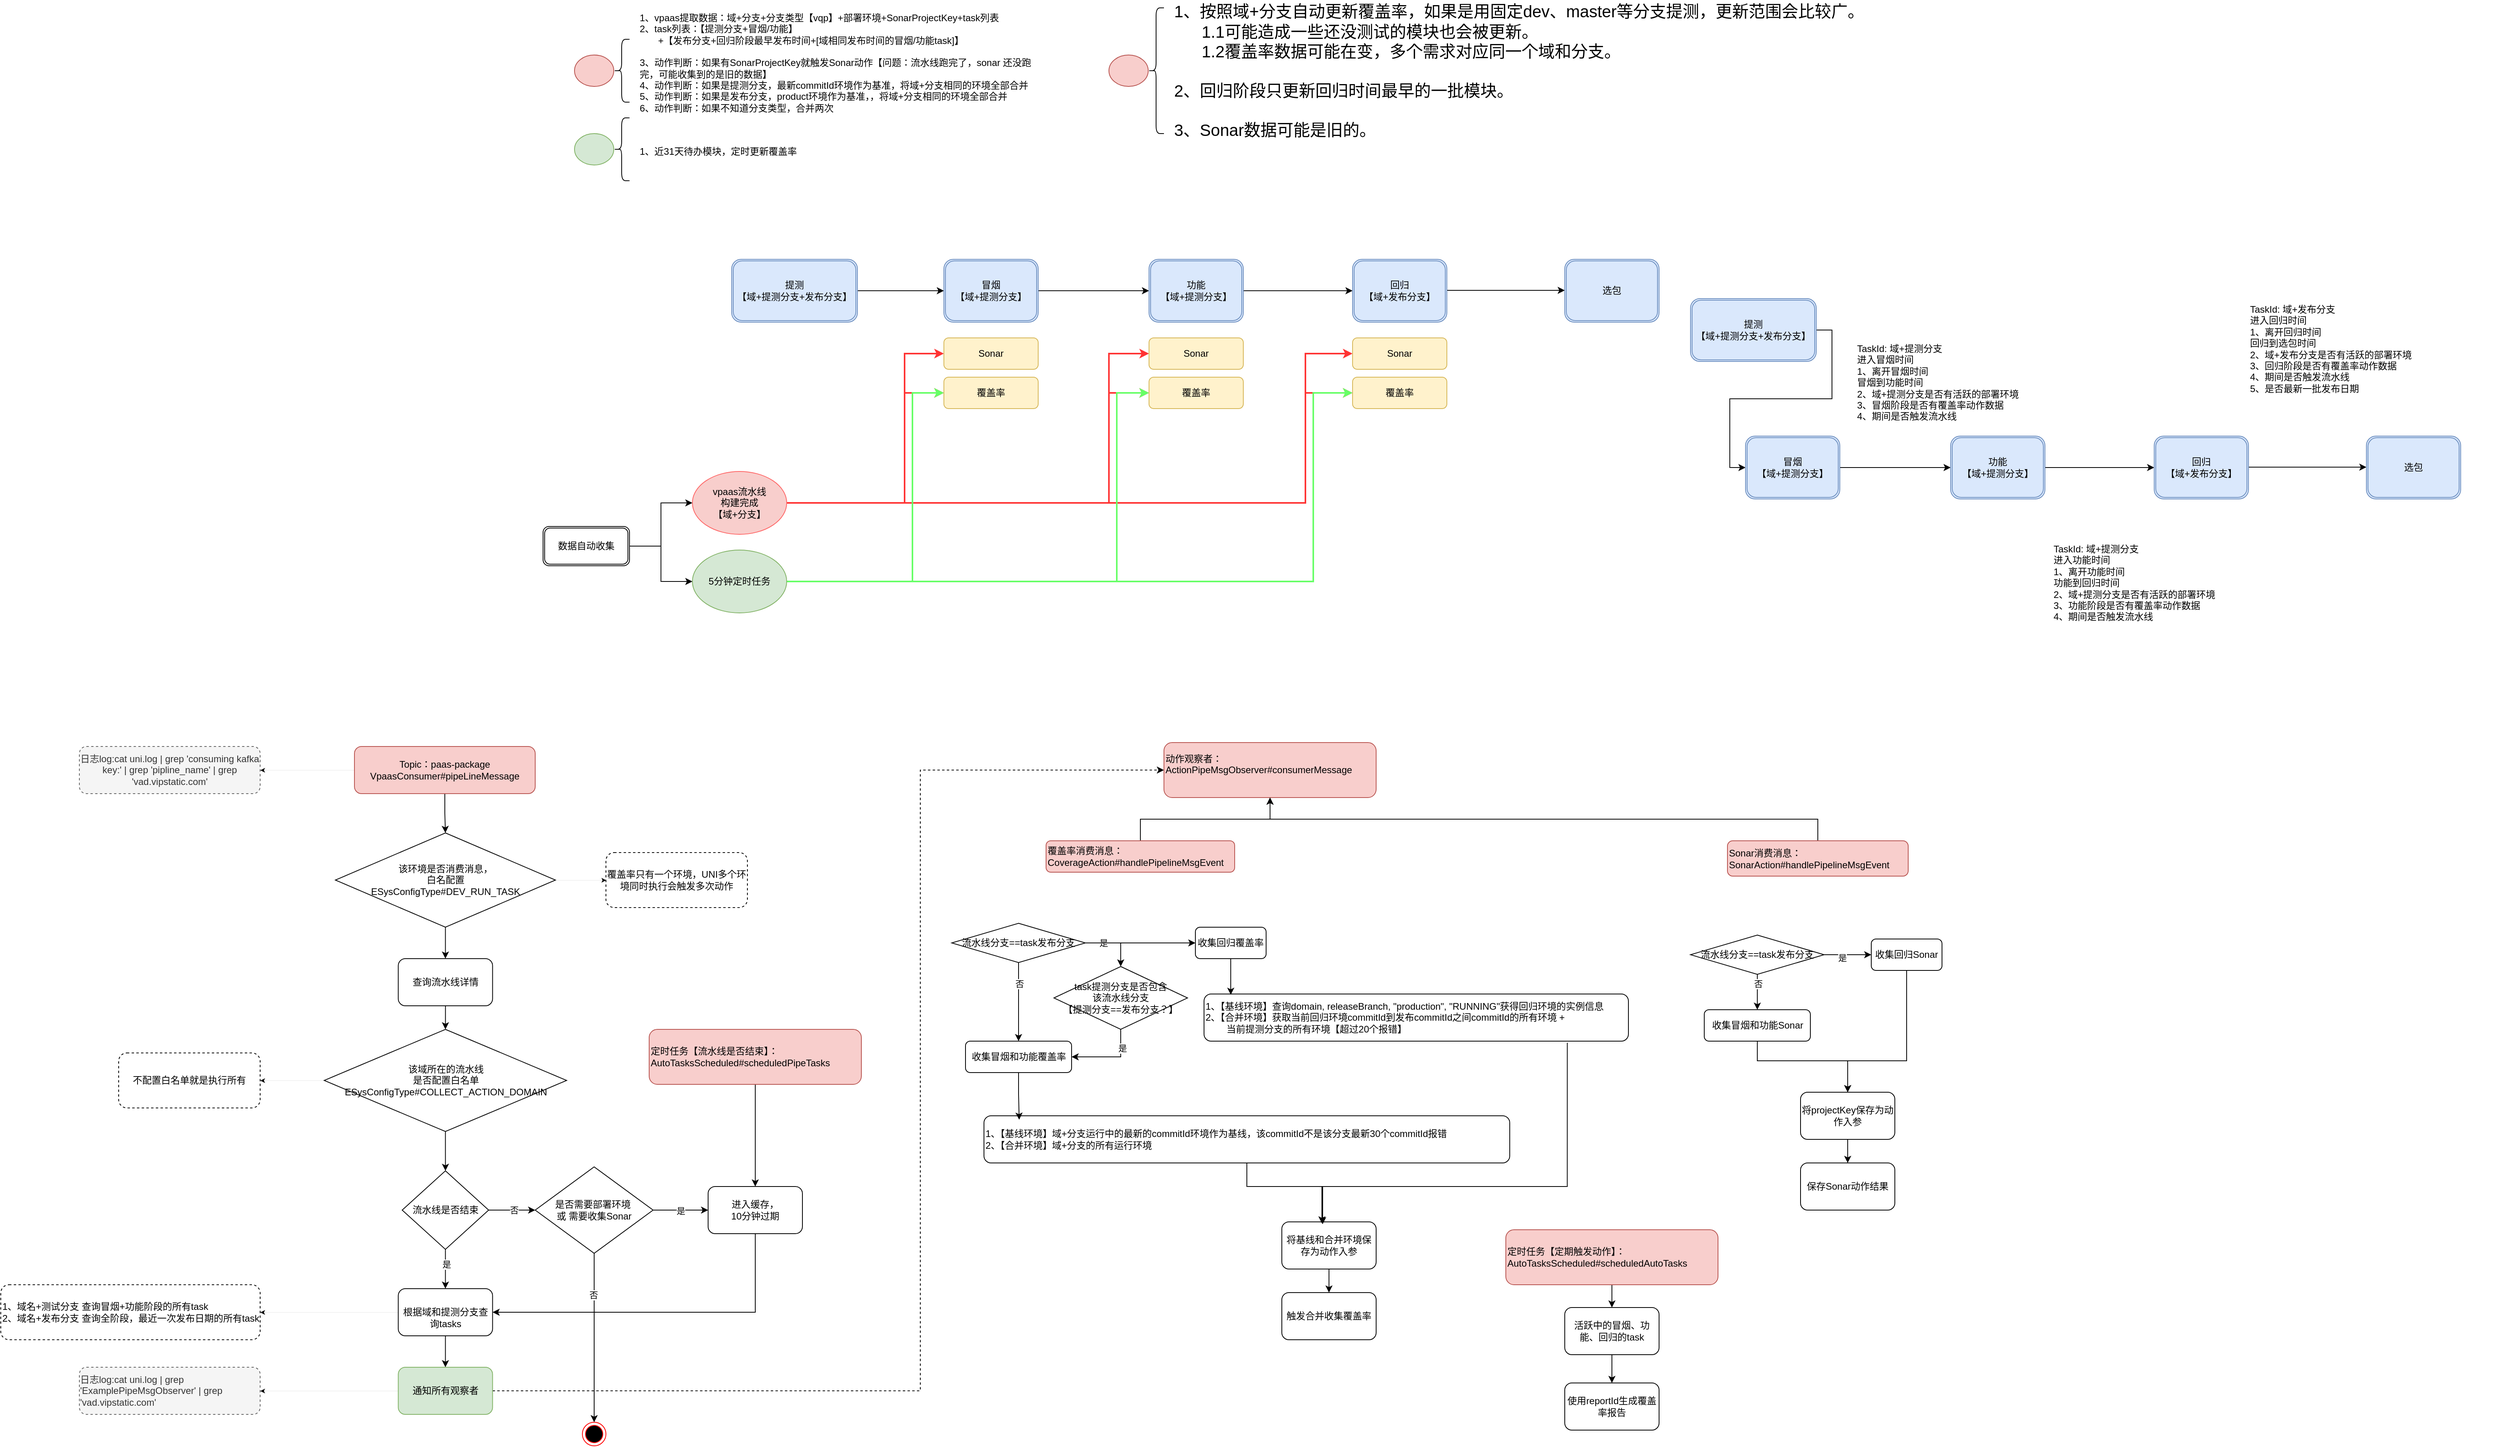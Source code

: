 <mxfile version="24.8.3">
  <diagram name="第 1 页" id="VxHALeBs2BCOJVHT1nt_">
    <mxGraphModel dx="3088" dy="746" grid="1" gridSize="10" guides="1" tooltips="1" connect="1" arrows="1" fold="1" page="1" pageScale="1" pageWidth="1654" pageHeight="1169" math="0" shadow="0">
      <root>
        <mxCell id="0" />
        <mxCell id="1" parent="0" />
        <mxCell id="tMMxIuNE6PGJ_qNbsWa4-6" style="edgeStyle=orthogonalEdgeStyle;rounded=0;orthogonalLoop=1;jettySize=auto;html=1;exitX=1;exitY=0.5;exitDx=0;exitDy=0;entryX=0;entryY=0.5;entryDx=0;entryDy=0;" parent="1" source="tMMxIuNE6PGJ_qNbsWa4-1" target="tMMxIuNE6PGJ_qNbsWa4-2" edge="1">
          <mxGeometry relative="1" as="geometry" />
        </mxCell>
        <mxCell id="tMMxIuNE6PGJ_qNbsWa4-1" value="提测&lt;div&gt;【域+提测分支+发布分支】&lt;/div&gt;" style="shape=ext;double=1;rounded=1;whiteSpace=wrap;html=1;fillColor=#dae8fc;strokeColor=#6c8ebf;" parent="1" vertex="1">
          <mxGeometry x="-440" y="420" width="160" height="80" as="geometry" />
        </mxCell>
        <mxCell id="tMMxIuNE6PGJ_qNbsWa4-7" style="edgeStyle=orthogonalEdgeStyle;rounded=0;orthogonalLoop=1;jettySize=auto;html=1;exitX=1;exitY=0.5;exitDx=0;exitDy=0;entryX=0;entryY=0.5;entryDx=0;entryDy=0;" parent="1" source="tMMxIuNE6PGJ_qNbsWa4-2" target="tMMxIuNE6PGJ_qNbsWa4-3" edge="1">
          <mxGeometry relative="1" as="geometry" />
        </mxCell>
        <mxCell id="tMMxIuNE6PGJ_qNbsWa4-2" value="冒烟&lt;div&gt;【域+提测分支】&lt;/div&gt;" style="shape=ext;double=1;rounded=1;whiteSpace=wrap;html=1;fillColor=#dae8fc;strokeColor=#6c8ebf;" parent="1" vertex="1">
          <mxGeometry x="-170" y="420" width="120" height="80" as="geometry" />
        </mxCell>
        <mxCell id="tMMxIuNE6PGJ_qNbsWa4-8" style="edgeStyle=orthogonalEdgeStyle;rounded=0;orthogonalLoop=1;jettySize=auto;html=1;exitX=1;exitY=0.5;exitDx=0;exitDy=0;entryX=0;entryY=0.5;entryDx=0;entryDy=0;" parent="1" source="tMMxIuNE6PGJ_qNbsWa4-3" target="tMMxIuNE6PGJ_qNbsWa4-4" edge="1">
          <mxGeometry relative="1" as="geometry" />
        </mxCell>
        <mxCell id="tMMxIuNE6PGJ_qNbsWa4-3" value="功能&lt;div&gt;【域+提测分支】&lt;/div&gt;" style="shape=ext;double=1;rounded=1;whiteSpace=wrap;html=1;fillColor=#dae8fc;strokeColor=#6c8ebf;" parent="1" vertex="1">
          <mxGeometry x="91" y="420" width="120" height="80" as="geometry" />
        </mxCell>
        <mxCell id="tMMxIuNE6PGJ_qNbsWa4-9" style="edgeStyle=orthogonalEdgeStyle;rounded=0;orthogonalLoop=1;jettySize=auto;html=1;exitX=1;exitY=0.5;exitDx=0;exitDy=0;entryX=0;entryY=0.5;entryDx=0;entryDy=0;" parent="1" edge="1">
          <mxGeometry relative="1" as="geometry">
            <mxPoint x="470" y="459.5" as="sourcePoint" />
            <mxPoint x="620" y="459.5" as="targetPoint" />
          </mxGeometry>
        </mxCell>
        <mxCell id="tMMxIuNE6PGJ_qNbsWa4-4" value="回归&lt;div&gt;【域+发布分支】&lt;/div&gt;" style="shape=ext;double=1;rounded=1;whiteSpace=wrap;html=1;fillColor=#dae8fc;strokeColor=#6c8ebf;" parent="1" vertex="1">
          <mxGeometry x="350" y="420" width="120" height="80" as="geometry" />
        </mxCell>
        <mxCell id="tMMxIuNE6PGJ_qNbsWa4-5" value="选包" style="shape=ext;double=1;rounded=1;whiteSpace=wrap;html=1;fillColor=#dae8fc;strokeColor=#6c8ebf;" parent="1" vertex="1">
          <mxGeometry x="620" y="420" width="120" height="80" as="geometry" />
        </mxCell>
        <mxCell id="cPDUq427SXMiCiDInlh4-6" style="edgeStyle=orthogonalEdgeStyle;rounded=0;orthogonalLoop=1;jettySize=auto;html=1;entryX=0;entryY=0.5;entryDx=0;entryDy=0;strokeColor=#FF3333;strokeWidth=2;" parent="1" source="tMMxIuNE6PGJ_qNbsWa4-11" target="tMMxIuNE6PGJ_qNbsWa4-25" edge="1">
          <mxGeometry relative="1" as="geometry">
            <Array as="points">
              <mxPoint x="-220" y="730" />
              <mxPoint x="-220" y="540" />
            </Array>
          </mxGeometry>
        </mxCell>
        <mxCell id="cPDUq427SXMiCiDInlh4-8" style="edgeStyle=orthogonalEdgeStyle;rounded=0;orthogonalLoop=1;jettySize=auto;html=1;entryX=0;entryY=0.5;entryDx=0;entryDy=0;strokeColor=#FF3333;strokeWidth=2;" parent="1" source="tMMxIuNE6PGJ_qNbsWa4-11" target="tMMxIuNE6PGJ_qNbsWa4-24" edge="1">
          <mxGeometry relative="1" as="geometry">
            <Array as="points">
              <mxPoint x="-220" y="730" />
              <mxPoint x="-220" y="590" />
            </Array>
          </mxGeometry>
        </mxCell>
        <mxCell id="cPDUq427SXMiCiDInlh4-9" style="edgeStyle=orthogonalEdgeStyle;rounded=0;orthogonalLoop=1;jettySize=auto;html=1;entryX=0;entryY=0.5;entryDx=0;entryDy=0;strokeWidth=2;strokeColor=#FF3333;" parent="1" source="tMMxIuNE6PGJ_qNbsWa4-11" target="cPDUq427SXMiCiDInlh4-2" edge="1">
          <mxGeometry relative="1" as="geometry">
            <mxPoint x="10" y="700" as="targetPoint" />
            <Array as="points">
              <mxPoint x="40" y="730" />
              <mxPoint x="40" y="540" />
            </Array>
          </mxGeometry>
        </mxCell>
        <mxCell id="cPDUq427SXMiCiDInlh4-10" style="edgeStyle=orthogonalEdgeStyle;rounded=0;orthogonalLoop=1;jettySize=auto;html=1;entryX=0;entryY=0.5;entryDx=0;entryDy=0;strokeWidth=2;strokeColor=#FF3333;" parent="1" source="tMMxIuNE6PGJ_qNbsWa4-11" target="cPDUq427SXMiCiDInlh4-1" edge="1">
          <mxGeometry relative="1" as="geometry">
            <Array as="points">
              <mxPoint x="40" y="730" />
              <mxPoint x="40" y="590" />
            </Array>
          </mxGeometry>
        </mxCell>
        <mxCell id="cPDUq427SXMiCiDInlh4-11" style="edgeStyle=orthogonalEdgeStyle;rounded=0;orthogonalLoop=1;jettySize=auto;html=1;entryX=0;entryY=0.5;entryDx=0;entryDy=0;strokeColor=#FF3333;strokeWidth=2;" parent="1" source="tMMxIuNE6PGJ_qNbsWa4-11" target="cPDUq427SXMiCiDInlh4-4" edge="1">
          <mxGeometry relative="1" as="geometry">
            <Array as="points">
              <mxPoint x="290" y="730" />
              <mxPoint x="290" y="540" />
            </Array>
          </mxGeometry>
        </mxCell>
        <mxCell id="cPDUq427SXMiCiDInlh4-12" style="edgeStyle=orthogonalEdgeStyle;rounded=0;orthogonalLoop=1;jettySize=auto;html=1;entryX=0;entryY=0.5;entryDx=0;entryDy=0;strokeColor=#FF3333;strokeWidth=2;" parent="1" source="tMMxIuNE6PGJ_qNbsWa4-11" target="cPDUq427SXMiCiDInlh4-3" edge="1">
          <mxGeometry relative="1" as="geometry">
            <Array as="points">
              <mxPoint x="290" y="730" />
              <mxPoint x="290" y="590" />
            </Array>
          </mxGeometry>
        </mxCell>
        <mxCell id="tMMxIuNE6PGJ_qNbsWa4-11" value="vpaas流水线&lt;div&gt;构建完成&lt;/div&gt;&lt;div&gt;【域+分支】&lt;/div&gt;" style="ellipse;whiteSpace=wrap;html=1;fillColor=#f8cecc;strokeColor=#FF6666;" parent="1" vertex="1">
          <mxGeometry x="-490" y="690" width="120" height="80" as="geometry" />
        </mxCell>
        <mxCell id="tMMxIuNE6PGJ_qNbsWa4-24" value="覆盖率" style="rounded=1;whiteSpace=wrap;html=1;fillColor=#fff2cc;strokeColor=#d6b656;" parent="1" vertex="1">
          <mxGeometry x="-170" y="570" width="120" height="40" as="geometry" />
        </mxCell>
        <mxCell id="tMMxIuNE6PGJ_qNbsWa4-25" value="Sonar" style="rounded=1;whiteSpace=wrap;html=1;fillColor=#fff2cc;strokeColor=#d6b656;" parent="1" vertex="1">
          <mxGeometry x="-170" y="520" width="120" height="40" as="geometry" />
        </mxCell>
        <mxCell id="cPDUq427SXMiCiDInlh4-1" value="覆盖率" style="rounded=1;whiteSpace=wrap;html=1;fillColor=#fff2cc;strokeColor=#d6b656;" parent="1" vertex="1">
          <mxGeometry x="91" y="570" width="120" height="40" as="geometry" />
        </mxCell>
        <mxCell id="cPDUq427SXMiCiDInlh4-2" value="Sonar" style="rounded=1;whiteSpace=wrap;html=1;fillColor=#fff2cc;strokeColor=#d6b656;" parent="1" vertex="1">
          <mxGeometry x="91" y="520" width="120" height="40" as="geometry" />
        </mxCell>
        <mxCell id="cPDUq427SXMiCiDInlh4-3" value="覆盖率" style="rounded=1;whiteSpace=wrap;html=1;fillColor=#fff2cc;strokeColor=#d6b656;" parent="1" vertex="1">
          <mxGeometry x="350" y="570" width="120" height="40" as="geometry" />
        </mxCell>
        <mxCell id="cPDUq427SXMiCiDInlh4-4" value="Sonar" style="rounded=1;whiteSpace=wrap;html=1;fillColor=#fff2cc;strokeColor=#d6b656;" parent="1" vertex="1">
          <mxGeometry x="350" y="520" width="120" height="40" as="geometry" />
        </mxCell>
        <mxCell id="cPDUq427SXMiCiDInlh4-14" style="edgeStyle=orthogonalEdgeStyle;rounded=0;orthogonalLoop=1;jettySize=auto;html=1;entryX=0;entryY=0.5;entryDx=0;entryDy=0;strokeWidth=2;strokeColor=#66FF66;" parent="1" source="cPDUq427SXMiCiDInlh4-13" target="tMMxIuNE6PGJ_qNbsWa4-24" edge="1">
          <mxGeometry relative="1" as="geometry">
            <Array as="points">
              <mxPoint x="-210" y="830" />
              <mxPoint x="-210" y="590" />
            </Array>
          </mxGeometry>
        </mxCell>
        <mxCell id="cPDUq427SXMiCiDInlh4-15" style="edgeStyle=orthogonalEdgeStyle;rounded=0;orthogonalLoop=1;jettySize=auto;html=1;entryX=0;entryY=0.5;entryDx=0;entryDy=0;strokeWidth=2;strokeColor=#66FF66;" parent="1" source="cPDUq427SXMiCiDInlh4-13" target="cPDUq427SXMiCiDInlh4-1" edge="1">
          <mxGeometry relative="1" as="geometry">
            <Array as="points">
              <mxPoint x="50" y="830" />
              <mxPoint x="50" y="590" />
            </Array>
          </mxGeometry>
        </mxCell>
        <mxCell id="cPDUq427SXMiCiDInlh4-16" style="edgeStyle=orthogonalEdgeStyle;rounded=0;orthogonalLoop=1;jettySize=auto;html=1;entryX=0;entryY=0.5;entryDx=0;entryDy=0;strokeColor=#66FF66;strokeWidth=2;" parent="1" source="cPDUq427SXMiCiDInlh4-13" target="cPDUq427SXMiCiDInlh4-3" edge="1">
          <mxGeometry relative="1" as="geometry">
            <Array as="points">
              <mxPoint x="300" y="830" />
              <mxPoint x="300" y="590" />
            </Array>
          </mxGeometry>
        </mxCell>
        <mxCell id="cPDUq427SXMiCiDInlh4-13" value="5分钟定时任务" style="ellipse;whiteSpace=wrap;html=1;fillColor=#d5e8d4;strokeColor=#82b366;" parent="1" vertex="1">
          <mxGeometry x="-490" y="790" width="120" height="80" as="geometry" />
        </mxCell>
        <mxCell id="cPDUq427SXMiCiDInlh4-18" style="edgeStyle=orthogonalEdgeStyle;rounded=0;orthogonalLoop=1;jettySize=auto;html=1;entryX=0;entryY=0.5;entryDx=0;entryDy=0;" parent="1" source="cPDUq427SXMiCiDInlh4-17" target="tMMxIuNE6PGJ_qNbsWa4-11" edge="1">
          <mxGeometry relative="1" as="geometry" />
        </mxCell>
        <mxCell id="cPDUq427SXMiCiDInlh4-19" style="edgeStyle=orthogonalEdgeStyle;rounded=0;orthogonalLoop=1;jettySize=auto;html=1;entryX=0;entryY=0.5;entryDx=0;entryDy=0;" parent="1" source="cPDUq427SXMiCiDInlh4-17" target="cPDUq427SXMiCiDInlh4-13" edge="1">
          <mxGeometry relative="1" as="geometry" />
        </mxCell>
        <mxCell id="cPDUq427SXMiCiDInlh4-17" value="数据自动收集" style="shape=ext;double=1;rounded=1;whiteSpace=wrap;html=1;" parent="1" vertex="1">
          <mxGeometry x="-680" y="760" width="110" height="50" as="geometry" />
        </mxCell>
        <mxCell id="cPDUq427SXMiCiDInlh4-20" value="" style="ellipse;whiteSpace=wrap;html=1;fillColor=#f8cecc;strokeColor=#b85450;" parent="1" vertex="1">
          <mxGeometry x="-640" y="160" width="50" height="40" as="geometry" />
        </mxCell>
        <mxCell id="cPDUq427SXMiCiDInlh4-21" value="" style="shape=curlyBracket;whiteSpace=wrap;html=1;rounded=1;labelPosition=left;verticalLabelPosition=middle;align=right;verticalAlign=middle;" parent="1" vertex="1">
          <mxGeometry x="-590" y="140" width="20" height="80" as="geometry" />
        </mxCell>
        <mxCell id="cPDUq427SXMiCiDInlh4-22" value="1、vpaas提取数据：域+分支+分支类型【vqp】+部署环境+SonarProjectKey+task列表&lt;div&gt;2、task列表：【提测分支+冒烟/功能】&lt;/div&gt;&lt;div&gt;&amp;nbsp; &amp;nbsp; &amp;nbsp; &amp;nbsp;+【发布分支+回归阶段最早发布时间+[域相同发布时间的冒烟/功能task]】&lt;/div&gt;&lt;div&gt;&lt;br&gt;&lt;/div&gt;&lt;div&gt;3、动作判断：如果有SonarProjectKey就触发Sonar动作【问题：流水线跑完了，sonar 还没跑完，可能收集到的是旧的数据】&lt;/div&gt;&lt;div&gt;4、动作判断：如果是提测分支，最新commitId环境作为基准，将域+分支相同的环境全部合并&lt;/div&gt;&lt;div&gt;5、动作判断：如果是发布分支，product环境作为基准，&lt;span style=&quot;background-color: initial;&quot;&gt;，将域+分支相同的环境全部合并&lt;/span&gt;&lt;/div&gt;&lt;div&gt;&lt;span style=&quot;background-color: initial;&quot;&gt;6、动作判断：如果不知道分支类型，合并两次&lt;/span&gt;&lt;/div&gt;" style="text;html=1;align=left;verticalAlign=middle;whiteSpace=wrap;rounded=0;" parent="1" vertex="1">
          <mxGeometry x="-559" y="110" width="519" height="120" as="geometry" />
        </mxCell>
        <mxCell id="cPDUq427SXMiCiDInlh4-23" value="" style="ellipse;whiteSpace=wrap;html=1;fillColor=#d5e8d4;strokeColor=#82b366;" parent="1" vertex="1">
          <mxGeometry x="-640" y="260" width="50" height="40" as="geometry" />
        </mxCell>
        <mxCell id="cPDUq427SXMiCiDInlh4-24" value="" style="shape=curlyBracket;whiteSpace=wrap;html=1;rounded=1;labelPosition=left;verticalLabelPosition=middle;align=right;verticalAlign=middle;" parent="1" vertex="1">
          <mxGeometry x="-590" y="240" width="20" height="80" as="geometry" />
        </mxCell>
        <mxCell id="cPDUq427SXMiCiDInlh4-25" value="&lt;br&gt;&lt;div&gt;1、近31天待办模块，定时更新覆盖率&lt;/div&gt;" style="text;html=1;align=left;verticalAlign=middle;whiteSpace=wrap;rounded=0;" parent="1" vertex="1">
          <mxGeometry x="-559" y="240" width="479" height="70" as="geometry" />
        </mxCell>
        <mxCell id="cPDUq427SXMiCiDInlh4-26" value="" style="ellipse;whiteSpace=wrap;html=1;fillColor=#f8cecc;strokeColor=#b85450;" parent="1" vertex="1">
          <mxGeometry x="40" y="160" width="50" height="40" as="geometry" />
        </mxCell>
        <mxCell id="cPDUq427SXMiCiDInlh4-27" value="" style="shape=curlyBracket;whiteSpace=wrap;html=1;rounded=1;labelPosition=left;verticalLabelPosition=middle;align=right;verticalAlign=middle;" parent="1" vertex="1">
          <mxGeometry x="90" y="100" width="20" height="160" as="geometry" />
        </mxCell>
        <mxCell id="cPDUq427SXMiCiDInlh4-28" value="&lt;font style=&quot;font-size: 21px;&quot;&gt;1、按照域+分支自动更新覆盖率，如果是用固定dev、master等分支提测，更新范围会比较广。&lt;/font&gt;&lt;div style=&quot;font-size: 21px;&quot;&gt;&lt;font style=&quot;font-size: 21px;&quot;&gt;&amp;nbsp; &amp;nbsp; &amp;nbsp; 1.1可能造成一些还没测试的模块也会被更新。&lt;/font&gt;&lt;/div&gt;&lt;div style=&quot;font-size: 21px;&quot;&gt;&lt;font style=&quot;font-size: 21px;&quot;&gt;&amp;nbsp; &amp;nbsp; &amp;nbsp; 1.2覆盖率数据可能在变，多个需求对应同一个域和分支。&lt;br&gt;&lt;/font&gt;&lt;div&gt;&lt;font style=&quot;font-size: 21px;&quot;&gt;&lt;br&gt;&lt;/font&gt;&lt;/div&gt;&lt;div&gt;&lt;font style=&quot;font-size: 21px;&quot;&gt;2、回归阶段只更新回归时间最早的一批模块。&lt;/font&gt;&lt;/div&gt;&lt;div&gt;&lt;font style=&quot;font-size: 21px;&quot;&gt;&lt;br&gt;&lt;/font&gt;&lt;/div&gt;&lt;/div&gt;&lt;div style=&quot;font-size: 21px;&quot;&gt;&lt;font style=&quot;font-size: 21px;&quot;&gt;3、Sonar数据可能是旧的。&lt;/font&gt;&lt;/div&gt;" style="text;html=1;align=left;verticalAlign=middle;whiteSpace=wrap;rounded=0;" parent="1" vertex="1">
          <mxGeometry x="121" y="90" width="889" height="180" as="geometry" />
        </mxCell>
        <mxCell id="-n-mYaJxRUFdaAe6cYOS-5" style="edgeStyle=orthogonalEdgeStyle;rounded=0;orthogonalLoop=1;jettySize=auto;html=1;entryX=0.5;entryY=0;entryDx=0;entryDy=0;" parent="1" source="-n-mYaJxRUFdaAe6cYOS-1" target="-n-mYaJxRUFdaAe6cYOS-2" edge="1">
          <mxGeometry relative="1" as="geometry" />
        </mxCell>
        <mxCell id="C7-rKY5pfW-daW8UGtKK-2" style="edgeStyle=orthogonalEdgeStyle;rounded=0;orthogonalLoop=1;jettySize=auto;html=1;entryX=1;entryY=0.5;entryDx=0;entryDy=0;strokeWidth=0;" edge="1" parent="1" source="-n-mYaJxRUFdaAe6cYOS-1" target="C7-rKY5pfW-daW8UGtKK-1">
          <mxGeometry relative="1" as="geometry" />
        </mxCell>
        <mxCell id="-n-mYaJxRUFdaAe6cYOS-1" value="&lt;div&gt;Topic：paas-package&lt;/div&gt;VpaasConsumer#pipeLineMessage" style="rounded=1;whiteSpace=wrap;html=1;fillColor=#f8cecc;strokeColor=#b85450;" parent="1" vertex="1">
          <mxGeometry x="-920" y="1040" width="230" height="60" as="geometry" />
        </mxCell>
        <mxCell id="-n-mYaJxRUFdaAe6cYOS-6" style="edgeStyle=orthogonalEdgeStyle;rounded=0;orthogonalLoop=1;jettySize=auto;html=1;" parent="1" source="-n-mYaJxRUFdaAe6cYOS-2" target="-n-mYaJxRUFdaAe6cYOS-4" edge="1">
          <mxGeometry relative="1" as="geometry" />
        </mxCell>
        <mxCell id="-n-mYaJxRUFdaAe6cYOS-35" style="edgeStyle=orthogonalEdgeStyle;rounded=0;orthogonalLoop=1;jettySize=auto;html=1;entryX=0;entryY=0.5;entryDx=0;entryDy=0;strokeWidth=0;" parent="1" source="-n-mYaJxRUFdaAe6cYOS-2" target="-n-mYaJxRUFdaAe6cYOS-34" edge="1">
          <mxGeometry relative="1" as="geometry" />
        </mxCell>
        <mxCell id="-n-mYaJxRUFdaAe6cYOS-2" value="该环境是否消费消息，&lt;div&gt;白名配置&lt;/div&gt;&lt;div&gt;&lt;span style=&quot;background-color: initial;&quot;&gt;ESysConfigType#DEV_RUN_TASK&lt;/span&gt;&lt;/div&gt;" style="rhombus;whiteSpace=wrap;html=1;" parent="1" vertex="1">
          <mxGeometry x="-944.25" y="1150" width="280" height="120" as="geometry" />
        </mxCell>
        <mxCell id="-n-mYaJxRUFdaAe6cYOS-12" style="edgeStyle=orthogonalEdgeStyle;rounded=0;orthogonalLoop=1;jettySize=auto;html=1;" parent="1" source="-n-mYaJxRUFdaAe6cYOS-3" target="-n-mYaJxRUFdaAe6cYOS-8" edge="1">
          <mxGeometry relative="1" as="geometry" />
        </mxCell>
        <mxCell id="-n-mYaJxRUFdaAe6cYOS-37" style="edgeStyle=orthogonalEdgeStyle;rounded=0;orthogonalLoop=1;jettySize=auto;html=1;entryX=1;entryY=0.5;entryDx=0;entryDy=0;strokeWidth=0;" parent="1" source="-n-mYaJxRUFdaAe6cYOS-3" target="-n-mYaJxRUFdaAe6cYOS-36" edge="1">
          <mxGeometry relative="1" as="geometry" />
        </mxCell>
        <mxCell id="-n-mYaJxRUFdaAe6cYOS-3" value="该域所在的流水线&lt;div&gt;是否配置白名单&lt;/div&gt;&lt;div&gt;&lt;span style=&quot;background-color: initial;&quot;&gt;ESysConfigType#COLLECT_ACTION_DOMAIN&lt;/span&gt;&lt;br&gt;&lt;/div&gt;" style="rhombus;whiteSpace=wrap;html=1;" parent="1" vertex="1">
          <mxGeometry x="-958.5" y="1400" width="308.5" height="130" as="geometry" />
        </mxCell>
        <mxCell id="-n-mYaJxRUFdaAe6cYOS-7" style="edgeStyle=orthogonalEdgeStyle;rounded=0;orthogonalLoop=1;jettySize=auto;html=1;entryX=0.5;entryY=0;entryDx=0;entryDy=0;" parent="1" source="-n-mYaJxRUFdaAe6cYOS-4" target="-n-mYaJxRUFdaAe6cYOS-3" edge="1">
          <mxGeometry relative="1" as="geometry" />
        </mxCell>
        <mxCell id="-n-mYaJxRUFdaAe6cYOS-4" value="&lt;div&gt;查询流水线详情&lt;/div&gt;" style="rounded=1;whiteSpace=wrap;html=1;" parent="1" vertex="1">
          <mxGeometry x="-864.25" y="1310" width="120" height="60" as="geometry" />
        </mxCell>
        <mxCell id="-n-mYaJxRUFdaAe6cYOS-21" style="edgeStyle=orthogonalEdgeStyle;rounded=0;orthogonalLoop=1;jettySize=auto;html=1;entryX=0;entryY=0.5;entryDx=0;entryDy=0;" parent="1" source="-n-mYaJxRUFdaAe6cYOS-8" target="-n-mYaJxRUFdaAe6cYOS-9" edge="1">
          <mxGeometry relative="1" as="geometry" />
        </mxCell>
        <mxCell id="-n-mYaJxRUFdaAe6cYOS-22" value="否" style="edgeLabel;html=1;align=center;verticalAlign=middle;resizable=0;points=[];" parent="-n-mYaJxRUFdaAe6cYOS-21" vertex="1" connectable="0">
          <mxGeometry x="0.055" relative="1" as="geometry">
            <mxPoint as="offset" />
          </mxGeometry>
        </mxCell>
        <mxCell id="-n-mYaJxRUFdaAe6cYOS-23" style="edgeStyle=orthogonalEdgeStyle;rounded=0;orthogonalLoop=1;jettySize=auto;html=1;entryX=0.5;entryY=0;entryDx=0;entryDy=0;" parent="1" source="-n-mYaJxRUFdaAe6cYOS-8" target="-n-mYaJxRUFdaAe6cYOS-10" edge="1">
          <mxGeometry relative="1" as="geometry" />
        </mxCell>
        <mxCell id="-n-mYaJxRUFdaAe6cYOS-24" value="是" style="edgeLabel;html=1;align=center;verticalAlign=middle;resizable=0;points=[];" parent="-n-mYaJxRUFdaAe6cYOS-23" vertex="1" connectable="0">
          <mxGeometry x="-0.261" y="1" relative="1" as="geometry">
            <mxPoint as="offset" />
          </mxGeometry>
        </mxCell>
        <mxCell id="-n-mYaJxRUFdaAe6cYOS-8" value="流水线是否结束" style="rhombus;whiteSpace=wrap;html=1;" parent="1" vertex="1">
          <mxGeometry x="-859.25" y="1580" width="110" height="100" as="geometry" />
        </mxCell>
        <mxCell id="-n-mYaJxRUFdaAe6cYOS-25" style="edgeStyle=orthogonalEdgeStyle;rounded=0;orthogonalLoop=1;jettySize=auto;html=1;" parent="1" source="-n-mYaJxRUFdaAe6cYOS-9" target="-n-mYaJxRUFdaAe6cYOS-17" edge="1">
          <mxGeometry relative="1" as="geometry" />
        </mxCell>
        <mxCell id="-n-mYaJxRUFdaAe6cYOS-26" value="否" style="edgeLabel;html=1;align=center;verticalAlign=middle;resizable=0;points=[];" parent="-n-mYaJxRUFdaAe6cYOS-25" vertex="1" connectable="0">
          <mxGeometry x="-0.507" y="-1" relative="1" as="geometry">
            <mxPoint as="offset" />
          </mxGeometry>
        </mxCell>
        <mxCell id="-n-mYaJxRUFdaAe6cYOS-28" style="edgeStyle=orthogonalEdgeStyle;rounded=0;orthogonalLoop=1;jettySize=auto;html=1;entryX=0;entryY=0.5;entryDx=0;entryDy=0;" parent="1" source="-n-mYaJxRUFdaAe6cYOS-9" target="-n-mYaJxRUFdaAe6cYOS-27" edge="1">
          <mxGeometry relative="1" as="geometry" />
        </mxCell>
        <mxCell id="-n-mYaJxRUFdaAe6cYOS-29" value="是" style="edgeLabel;html=1;align=center;verticalAlign=middle;resizable=0;points=[];" parent="-n-mYaJxRUFdaAe6cYOS-28" vertex="1" connectable="0">
          <mxGeometry y="-1" relative="1" as="geometry">
            <mxPoint as="offset" />
          </mxGeometry>
        </mxCell>
        <mxCell id="-n-mYaJxRUFdaAe6cYOS-9" value="是否需要部署环境&amp;nbsp;&lt;div&gt;或 需要收集Sonar&lt;/div&gt;" style="rhombus;whiteSpace=wrap;html=1;" parent="1" vertex="1">
          <mxGeometry x="-690" y="1575" width="150" height="110" as="geometry" />
        </mxCell>
        <mxCell id="-n-mYaJxRUFdaAe6cYOS-15" style="edgeStyle=orthogonalEdgeStyle;rounded=0;orthogonalLoop=1;jettySize=auto;html=1;entryX=0.5;entryY=0;entryDx=0;entryDy=0;" parent="1" source="-n-mYaJxRUFdaAe6cYOS-10" target="-n-mYaJxRUFdaAe6cYOS-11" edge="1">
          <mxGeometry relative="1" as="geometry" />
        </mxCell>
        <mxCell id="C7-rKY5pfW-daW8UGtKK-15" style="edgeStyle=orthogonalEdgeStyle;rounded=0;orthogonalLoop=1;jettySize=auto;html=1;entryX=1;entryY=0.5;entryDx=0;entryDy=0;strokeWidth=0;" edge="1" parent="1" source="-n-mYaJxRUFdaAe6cYOS-10" target="C7-rKY5pfW-daW8UGtKK-14">
          <mxGeometry relative="1" as="geometry" />
        </mxCell>
        <mxCell id="-n-mYaJxRUFdaAe6cYOS-10" value="&lt;br&gt;&lt;div&gt;根据域和提测分支查询tasks&lt;/div&gt;" style="rounded=1;whiteSpace=wrap;html=1;" parent="1" vertex="1">
          <mxGeometry x="-864.25" y="1730" width="120" height="60" as="geometry" />
        </mxCell>
        <mxCell id="C7-rKY5pfW-daW8UGtKK-4" style="edgeStyle=orthogonalEdgeStyle;rounded=0;orthogonalLoop=1;jettySize=auto;html=1;strokeWidth=0;" edge="1" parent="1" source="-n-mYaJxRUFdaAe6cYOS-11" target="C7-rKY5pfW-daW8UGtKK-3">
          <mxGeometry relative="1" as="geometry" />
        </mxCell>
        <mxCell id="C7-rKY5pfW-daW8UGtKK-8" style="edgeStyle=orthogonalEdgeStyle;rounded=0;orthogonalLoop=1;jettySize=auto;html=1;entryX=0;entryY=0.5;entryDx=0;entryDy=0;strokeWidth=1;dashed=1;" edge="1" parent="1" source="-n-mYaJxRUFdaAe6cYOS-11" target="C7-rKY5pfW-daW8UGtKK-5">
          <mxGeometry relative="1" as="geometry">
            <Array as="points">
              <mxPoint x="-200" y="1860" />
              <mxPoint x="-200" y="1070" />
              <mxPoint x="100" y="1070" />
            </Array>
          </mxGeometry>
        </mxCell>
        <mxCell id="-n-mYaJxRUFdaAe6cYOS-11" value="通知所有观察者" style="rounded=1;whiteSpace=wrap;html=1;fillColor=#d5e8d4;strokeColor=#82b366;" parent="1" vertex="1">
          <mxGeometry x="-864.25" y="1830" width="120" height="60" as="geometry" />
        </mxCell>
        <mxCell id="-n-mYaJxRUFdaAe6cYOS-17" value="" style="ellipse;html=1;shape=endState;fillColor=#000000;strokeColor=#ff0000;" parent="1" vertex="1">
          <mxGeometry x="-630" y="1900" width="30" height="30" as="geometry" />
        </mxCell>
        <mxCell id="-n-mYaJxRUFdaAe6cYOS-33" style="edgeStyle=orthogonalEdgeStyle;rounded=0;orthogonalLoop=1;jettySize=auto;html=1;entryX=1;entryY=0.5;entryDx=0;entryDy=0;" parent="1" source="-n-mYaJxRUFdaAe6cYOS-27" target="-n-mYaJxRUFdaAe6cYOS-10" edge="1">
          <mxGeometry relative="1" as="geometry">
            <Array as="points">
              <mxPoint x="-410" y="1760" />
            </Array>
          </mxGeometry>
        </mxCell>
        <mxCell id="-n-mYaJxRUFdaAe6cYOS-27" value="进入缓存，&lt;div&gt;10分钟过期&lt;/div&gt;" style="rounded=1;whiteSpace=wrap;html=1;" parent="1" vertex="1">
          <mxGeometry x="-470" y="1600" width="120" height="60" as="geometry" />
        </mxCell>
        <mxCell id="-n-mYaJxRUFdaAe6cYOS-32" style="edgeStyle=orthogonalEdgeStyle;rounded=0;orthogonalLoop=1;jettySize=auto;html=1;entryX=0.5;entryY=0;entryDx=0;entryDy=0;" parent="1" source="-n-mYaJxRUFdaAe6cYOS-31" target="-n-mYaJxRUFdaAe6cYOS-27" edge="1">
          <mxGeometry relative="1" as="geometry" />
        </mxCell>
        <mxCell id="-n-mYaJxRUFdaAe6cYOS-31" value="定时任务【流水线是否结束】：&lt;div&gt;AutoTasksScheduled#scheduledPipeTasks&lt;/div&gt;" style="rounded=1;whiteSpace=wrap;html=1;align=left;fillColor=#f8cecc;strokeColor=#b85450;" parent="1" vertex="1">
          <mxGeometry x="-545" y="1400" width="270" height="70" as="geometry" />
        </mxCell>
        <mxCell id="-n-mYaJxRUFdaAe6cYOS-34" value="覆盖率只有一个环境，UNI多个环境同时执行会触发多次动作" style="rounded=1;whiteSpace=wrap;html=1;dashed=1;" parent="1" vertex="1">
          <mxGeometry x="-600" y="1175" width="180" height="70" as="geometry" />
        </mxCell>
        <mxCell id="-n-mYaJxRUFdaAe6cYOS-36" value="不配置白名单就是执行所有" style="rounded=1;whiteSpace=wrap;html=1;dashed=1;" parent="1" vertex="1">
          <mxGeometry x="-1220" y="1430" width="180" height="70" as="geometry" />
        </mxCell>
        <mxCell id="-n-mYaJxRUFdaAe6cYOS-38" style="edgeStyle=orthogonalEdgeStyle;rounded=0;orthogonalLoop=1;jettySize=auto;html=1;exitX=1;exitY=0.5;exitDx=0;exitDy=0;entryX=0;entryY=0.5;entryDx=0;entryDy=0;" parent="1" source="-n-mYaJxRUFdaAe6cYOS-39" target="-n-mYaJxRUFdaAe6cYOS-41" edge="1">
          <mxGeometry relative="1" as="geometry" />
        </mxCell>
        <mxCell id="-n-mYaJxRUFdaAe6cYOS-39" value="提测&lt;div&gt;【域+提测分支+发布分支】&lt;/div&gt;" style="shape=ext;double=1;rounded=1;whiteSpace=wrap;html=1;fillColor=#dae8fc;strokeColor=#6c8ebf;" parent="1" vertex="1">
          <mxGeometry x="780" y="470" width="160" height="80" as="geometry" />
        </mxCell>
        <mxCell id="-n-mYaJxRUFdaAe6cYOS-40" style="edgeStyle=orthogonalEdgeStyle;rounded=0;orthogonalLoop=1;jettySize=auto;html=1;exitX=1;exitY=0.5;exitDx=0;exitDy=0;entryX=0;entryY=0.5;entryDx=0;entryDy=0;" parent="1" source="-n-mYaJxRUFdaAe6cYOS-41" target="-n-mYaJxRUFdaAe6cYOS-43" edge="1">
          <mxGeometry relative="1" as="geometry" />
        </mxCell>
        <mxCell id="-n-mYaJxRUFdaAe6cYOS-41" value="冒烟&lt;div&gt;【域+提测分支】&lt;/div&gt;" style="shape=ext;double=1;rounded=1;whiteSpace=wrap;html=1;fillColor=#dae8fc;strokeColor=#6c8ebf;" parent="1" vertex="1">
          <mxGeometry x="850" y="645" width="120" height="80" as="geometry" />
        </mxCell>
        <mxCell id="-n-mYaJxRUFdaAe6cYOS-42" style="edgeStyle=orthogonalEdgeStyle;rounded=0;orthogonalLoop=1;jettySize=auto;html=1;exitX=1;exitY=0.5;exitDx=0;exitDy=0;entryX=0;entryY=0.5;entryDx=0;entryDy=0;" parent="1" source="-n-mYaJxRUFdaAe6cYOS-43" target="-n-mYaJxRUFdaAe6cYOS-45" edge="1">
          <mxGeometry relative="1" as="geometry" />
        </mxCell>
        <mxCell id="-n-mYaJxRUFdaAe6cYOS-43" value="功能&lt;div&gt;【域+提测分支】&lt;/div&gt;" style="shape=ext;double=1;rounded=1;whiteSpace=wrap;html=1;fillColor=#dae8fc;strokeColor=#6c8ebf;" parent="1" vertex="1">
          <mxGeometry x="1111" y="645" width="120" height="80" as="geometry" />
        </mxCell>
        <mxCell id="-n-mYaJxRUFdaAe6cYOS-44" style="edgeStyle=orthogonalEdgeStyle;rounded=0;orthogonalLoop=1;jettySize=auto;html=1;exitX=1;exitY=0.5;exitDx=0;exitDy=0;entryX=0;entryY=0.5;entryDx=0;entryDy=0;" parent="1" edge="1">
          <mxGeometry relative="1" as="geometry">
            <mxPoint x="1490" y="684.5" as="sourcePoint" />
            <mxPoint x="1640" y="684.5" as="targetPoint" />
          </mxGeometry>
        </mxCell>
        <mxCell id="-n-mYaJxRUFdaAe6cYOS-45" value="回归&lt;div&gt;【域+发布分支】&lt;/div&gt;" style="shape=ext;double=1;rounded=1;whiteSpace=wrap;html=1;fillColor=#dae8fc;strokeColor=#6c8ebf;" parent="1" vertex="1">
          <mxGeometry x="1370" y="645" width="120" height="80" as="geometry" />
        </mxCell>
        <mxCell id="-n-mYaJxRUFdaAe6cYOS-46" value="选包" style="shape=ext;double=1;rounded=1;whiteSpace=wrap;html=1;fillColor=#dae8fc;strokeColor=#6c8ebf;" parent="1" vertex="1">
          <mxGeometry x="1640" y="645" width="120" height="80" as="geometry" />
        </mxCell>
        <mxCell id="-n-mYaJxRUFdaAe6cYOS-48" value="TaskId: 域+提测分支&lt;div&gt;进入冒烟时间&lt;br&gt;&lt;div&gt;1、离开冒烟时间&lt;/div&gt;&lt;div&gt;冒烟到功能时间&lt;br&gt;&lt;div&gt;2、域+提测分支是否有活跃的部署环境&lt;/div&gt;&lt;/div&gt;&lt;div&gt;3、冒烟阶段是否有覆盖率动作数据&lt;/div&gt;&lt;div&gt;4、&lt;span style=&quot;background-color: initial;&quot;&gt;期间&lt;/span&gt;&lt;span style=&quot;background-color: initial;&quot;&gt;是否触发流水线&lt;/span&gt;&lt;/div&gt;&lt;/div&gt;&lt;div&gt;&lt;br&gt;&lt;/div&gt;" style="text;html=1;align=left;verticalAlign=top;whiteSpace=wrap;rounded=0;" parent="1" vertex="1">
          <mxGeometry x="990" y="520" width="310" height="140" as="geometry" />
        </mxCell>
        <mxCell id="-n-mYaJxRUFdaAe6cYOS-49" value="TaskId: 域+发布分支&lt;div&gt;进入回归时间&lt;/div&gt;&lt;div&gt;1、离开回归时间&lt;br&gt;&lt;div&gt;回归到选包时间&lt;/div&gt;&lt;div&gt;2、域+发布分支是否有活跃的部署环境&lt;/div&gt;&lt;/div&gt;&lt;div&gt;3、回归阶段是否有覆盖率动作数据&lt;/div&gt;&lt;div&gt;4、期间是否触发流水线&lt;/div&gt;&lt;div&gt;5、是否最新一批发布日期&lt;/div&gt;" style="text;html=1;align=left;verticalAlign=top;whiteSpace=wrap;rounded=0;" parent="1" vertex="1">
          <mxGeometry x="1490" y="470" width="319" height="90" as="geometry" />
        </mxCell>
        <mxCell id="-n-mYaJxRUFdaAe6cYOS-50" value="TaskId: 域+提测分支&lt;div&gt;进入功能时间&lt;/div&gt;&lt;div&gt;1、离开功能时间&lt;/div&gt;&lt;div&gt;功能到回归时间&lt;br&gt;&lt;div&gt;2、域+提测分支是否有活跃的部署环境&lt;/div&gt;&lt;/div&gt;&lt;div&gt;3、功能阶段是否有覆盖率动作数据&lt;/div&gt;&lt;div&gt;4、期间是否触发流水线&lt;/div&gt;" style="text;html=1;align=left;verticalAlign=top;whiteSpace=wrap;rounded=0;" parent="1" vertex="1">
          <mxGeometry x="1240" y="775" width="310" height="155" as="geometry" />
        </mxCell>
        <mxCell id="C7-rKY5pfW-daW8UGtKK-1" value="日志log:cat uni.log | grep &#39;consuming kafka key:&#39; | grep &#39;pipline_name&#39; | grep &#39;vad.vipstatic.com&#39;" style="rounded=1;whiteSpace=wrap;html=1;fillColor=#f5f5f5;strokeColor=#666666;fontColor=#333333;dashed=1;" vertex="1" parent="1">
          <mxGeometry x="-1270" y="1040" width="230" height="60" as="geometry" />
        </mxCell>
        <mxCell id="C7-rKY5pfW-daW8UGtKK-3" value="&lt;div style=&quot;text-align: start;&quot;&gt;&lt;span style=&quot;background-color: initial;&quot;&gt;日志log:&lt;/span&gt;&lt;span style=&quot;background-color: initial; text-align: center;&quot;&gt;cat uni.log | grep &#39;ExamplePipeMsgObserver&#39; | grep &#39;vad.vipstatic.com&#39;&lt;/span&gt;&lt;span style=&quot;background-color: initial; text-wrap: nowrap; color: rgba(0, 0, 0, 0); font-family: monospace; font-size: 0px;&quot;&gt;%3CmxGraphModel%3E%3Croot%3E%3CmxCell%20id%3D%220%22%2F%3E%3CmxCell%20id%3D%221%22%20parent%3D%220%22%2F%3E%3CmxCell%20id%3D%222%22%20value%3D%22%E6%B6%88%E8%B4%B9%E6%97%A5%E5%BF%97log%3Acat%20uni.log%20%7C%20grep%20&#39;consuming%20kafka%20key%3A&#39;%20%7C%20grep%20&#39;pipline_name&#39;%20%7C%20grep%20&#39;vad.vipstatic.com&#39;%22%20style%3D%22rounded%3D1%3BwhiteSpace%3Dwrap%3Bhtml%3D1%3BfillColor%3D%23f5f5f5%3BstrokeColor%3D%23666666%3BfontColor%3D%23333333%3Bdashed%3D1%3B%22%20vertex%3D%221%22%20parent%3D%221%22%3E%3CmxGeometry%20x%3D%22-1210%22%20y%3D%221100%22%20width%3D%22230%22%20height%3D%2260%22%20as%3D%22geometry%22%2F%3E%3C%2FmxCell%3E%3C%2Froot%3E%3C%2FmxGraphModel%3E&lt;/span&gt;&lt;span style=&quot;background-color: initial; text-wrap: nowrap; font-size: 0px;&quot;&gt;&lt;font face=&quot;monospace&quot; color=&quot;rgba(0, 0, 0, 0)&quot;&gt;cat uni.log | grep &#39;ExamplePipeMsgObserver&#39; | grep &#39;vad.vipstatic.com&#39;&lt;/font&gt;&lt;/span&gt;&lt;/div&gt;" style="rounded=1;whiteSpace=wrap;html=1;fillColor=#f5f5f5;strokeColor=#666666;fontColor=#333333;dashed=1;" vertex="1" parent="1">
          <mxGeometry x="-1270" y="1830" width="230" height="60" as="geometry" />
        </mxCell>
        <mxCell id="C7-rKY5pfW-daW8UGtKK-5" value="动作观察者：ActionPipeMsgObserver#consumerMessage&lt;div&gt;&lt;span style=&quot;color: rgba(0, 0, 0, 0); font-family: monospace; font-size: 0px; text-wrap: nowrap;&quot;&gt;%3CmxGraphModel%3E%3Croot%3E%3CmxCell%20id%3D%220%22%2F%3E%3CmxCell%20id%3D%221%22%20parent%3D%220%22%2F%3E%3CmxCell%20id%3D%222%22%20value%3D%22%E5%AE%9A%E6%97%B6%E4%BB%BB%E5%8A%A1%E3%80%90%E6%B5%81%E6%B0%B4%E7%BA%BF%E6%98%AF%E5%90%A6%E7%BB%93%E6%9D%9F%E3%80%91%EF%BC%9A%26lt%3Bdiv%26gt%3BAutoTasksScheduled%23scheduledPipeTasks%26lt%3B%2Fdiv%26gt%3B%22%20style%3D%22rounded%3D1%3BwhiteSpace%3Dwrap%3Bhtml%3D1%3Balign%3Dleft%3BfillColor%3D%23f8cecc%3BstrokeColor%3D%23b85450%3B%22%20vertex%3D%221%22%20parent%3D%221%22%3E%3CmxGeometry%20x%3D%22-545%22%20y%3D%221400%22%20width%3D%22270%22%20height%3D%2270%22%20as%3D%22geometry%22%2F%3E%3C%2FmxCell%3E%3C%2Froot%3E%3C%2FmxGraphModel%3E&lt;/span&gt;&lt;span style=&quot;background-color: initial; font-size: 0px; text-wrap: nowrap;&quot;&gt;&lt;font face=&quot;monospace&quot; color=&quot;rgba(0, 0, 0, 0)&quot;&gt;com.vipshop.uni.auto.observer.ActionPipeMsgObserver#consumerMessage&lt;/font&gt;&lt;/span&gt;&lt;br&gt;&lt;/div&gt;" style="rounded=1;whiteSpace=wrap;html=1;align=left;fillColor=#f8cecc;strokeColor=#b85450;" vertex="1" parent="1">
          <mxGeometry x="110" y="1035" width="270" height="70" as="geometry" />
        </mxCell>
        <mxCell id="C7-rKY5pfW-daW8UGtKK-11" style="edgeStyle=orthogonalEdgeStyle;rounded=0;orthogonalLoop=1;jettySize=auto;html=1;" edge="1" parent="1" source="C7-rKY5pfW-daW8UGtKK-9" target="C7-rKY5pfW-daW8UGtKK-5">
          <mxGeometry relative="1" as="geometry" />
        </mxCell>
        <mxCell id="C7-rKY5pfW-daW8UGtKK-9" value="覆盖率消费消息：CoverageAction#handlePipelineMsgEvent&lt;span style=&quot;background-color: initial; text-wrap: nowrap; color: rgba(0, 0, 0, 0); font-family: monospace; font-size: 0px;&quot;&gt;%3CmxGraphModel%3E%3Croot%3E%3CmxCell%20id%3D%220%22%2F%3E%3CmxCell%20id%3D%221%22%20parent%3D%220%22%2F%3E%3CmxCell%20id%3D%222%22%20value%3D%22%E5%AE%9A%E6%97%B6%E4%BB%BB%E5%8A%A1%E3%80%90%E6%B5%81%E6%B0%B4%E7%BA%BF%E6%98%AF%E5%90%A6%E7%BB%93%E6%9D%9F%E3%80%91%EF%BC%9A%26lt%3Bdiv%26gt%3BAutoTasksScheduled%23scheduledPipeTasks%26lt%3B%2Fdiv%26gt%3B%22%20style%3D%22rounded%3D1%3BwhiteSpace%3Dwrap%3Bhtml%3D1%3Balign%3Dleft%3BfillColor%3D%23f8cecc%3BstrokeColor%3D%23b85450%3B%22%20vertex%3D%221%22%20parent%3D%221%22%3E%3CmxGeometry%20x%3D%22-545%22%20y%3D%221400%22%20width%3D%22270%22%20height%3D%2270%22%20as%3D%22geometry%22%2F%3E%3C%2FmxCell%3E%3C%2Froot%3E%3C%2FmxGraphModel%3E&lt;/span&gt;&lt;span style=&quot;background-color: initial; text-wrap: nowrap; font-size: 0px;&quot;&gt;&lt;font face=&quot;monospace&quot; color=&quot;rgba(0, 0, 0, 0)&quot;&gt;com.vipshop.uni.auto.observer.ActionPipeMsgObserver#consumerMessage&lt;/font&gt;&lt;/span&gt;" style="rounded=1;whiteSpace=wrap;html=1;align=left;fillColor=#f8cecc;strokeColor=#b85450;" vertex="1" parent="1">
          <mxGeometry x="-40" y="1160" width="240" height="40" as="geometry" />
        </mxCell>
        <mxCell id="C7-rKY5pfW-daW8UGtKK-13" style="edgeStyle=orthogonalEdgeStyle;rounded=0;orthogonalLoop=1;jettySize=auto;html=1;entryX=0.5;entryY=1;entryDx=0;entryDy=0;exitX=0.5;exitY=0;exitDx=0;exitDy=0;" edge="1" parent="1" source="C7-rKY5pfW-daW8UGtKK-10" target="C7-rKY5pfW-daW8UGtKK-5">
          <mxGeometry relative="1" as="geometry" />
        </mxCell>
        <mxCell id="C7-rKY5pfW-daW8UGtKK-10" value="&lt;div&gt;&lt;br&gt;&lt;/div&gt;Sonar消费消息：SonarAction#handlePipelineMsgEvent&lt;span style=&quot;color: rgba(0, 0, 0, 0); font-family: monospace; font-size: 0px; text-wrap: nowrap;&quot;&gt;3E%3Croot%3E%3CmxCell%20id%3D%220%22%2F%3E%3CmxCell%20id%3D%221%22%20parent%3D%220%22%2F%3E%3CmxCell%20id%3D%222%22%20value%3D%22%E8%A6%86%E7%9B%96%E7%8E%87%E6%B6%88%E8%B4%B9%E6%B6%88%E6%81%AF%EF%BC%9ACoverageAction%23handlePipelineMsgEvent%26lt%3Bdiv%26gt%3B%26lt%3Bspan%20style%3D%26quot%3Bcolor%3A%20rgba(0%2C%200%2C%200%2C%200)%3B%20font-family%3A%20monospace%3B%20font-size%3A%200px%3B%20text-wrap%3A%20nowrap%3B%26quot%3B%26gt%3B%253CmxGraphModel%253E%253Croot%253E%253CmxCell%2520id%253D%25220%2522%252F%253E%253CmxCell%2520id%253D%25221%2522%2520parent%253D%25220%2522%252F%253E%253CmxCell%2520id%253D%25222%2522%2520value%253D%2522%25E5%25AE%259A%25E6%2597%25B6%25E4%25BB%25BB%25E5%258A%25A1%25E3%2580%2590%25E6%25B5%2581%25E6%25B0%25B4%25E7%25BA%25BF%25E6%2598%25AF%25E5%2590%25A6%25E7%25BB%2593%25E6%259D%259F%25E3%2580%2591%25EF%25BC%259A%2526lt%253Bdiv%2526gt%253BAutoTasksScheduled%2523scheduledPipeTasks%2526lt%253B%252Fdiv%2526gt%253B%2522%2520style%253D%2522rounded%253D1%253BwhiteSpace%253Dwrap%253Bhtml%253D1%253Balign%253Dleft%253BfillColor%253D%2523f8cecc%253BstrokeColor%253D%2523b85450%253B%2522%2520vertex%253D%25221%2522%2520parent%253D%25221%2522%253E%253CmxGeometry%2520x%253D%2522-545%2522%2520y%253D%25221400%2522%2520width%253D%2522270%2522%2520height%253D%252270%2522%2520as%253D%2522geometry%2522%252F%253E%253C%252FmxCell%253E%253C%252Froot%253E%253C%252FmxGraphModel%253E%26lt%3B%2Fspan%26gt%3B%26lt%3Bspan%20style%3D%26quot%3Bbackground-color%3A%20initial%3B%20font-size%3A%200px%3B%20text-wrap%3A%20nowrap%3B%26quot%3B%26gt%3B%26lt%3Bfont%20face%3D%26quot%3Bmonospace%26quot%3B%20color%3D%26quot%3Brgba(0%2C%200%2C%200%2C%200)%26quot%3B%26gt%3Bcom.vipshop.uni.auto.observer.ActionPipeMsgObserver%23consumerMessage%26lt%3B%2Ffont%26gt%3B%26lt%3B%2Fspan%26gt%3B%26lt%3Bbr%26gt%3B%26lt%3B%2Fdiv%26gt%3B%22%20style%3D%22rounded%3D1%3BwhiteSpace%3Dwrap%3Bhtml%3D1%3Balign%3Dleft%3BfillColor%3D%23f8cecc%3BstrokeColor%3D%23b85450%3B%22%20vertex%3D%221%22%20parent%3D%221%22%3E%3CmxGeometry%20x%3D%22-70%22%20y%3D%221140%22%20width%3D%22270%22%20height%3D%2270%22%20as%3D%22geometry%22%2F%3E%3C%2FmxCell%3E%3C%2Froot%3E%3C%2FmxGraphModel%3E&lt;/span&gt;&lt;div&gt;&lt;span style=&quot;color: rgba(0, 0, 0, 0); font-family: monospace; font-size: 0px; text-wrap: nowrap;&quot;&gt;%3CmxGraphModel%3E%3Croot%3E%3CmxCell%20id%3D%220%22%2F%3E%3CmxCell%20id%3D%221%22%20parent%3D%220%22%2F%3E%3CmxCell%20id%3D%222%22%20value%3D%22%E5%AE%9A%E6%97%B6%E4%BB%BB%E5%8A%A1%E3%80%90%E6%B5%81%E6%B0%B4%E7%BA%BF%E6%98%AF%E5%90%A6%E7%BB%93%E6%9D%9F%E3%80%91%EF%BC%9A%26lt%3Bdiv%26gt%3BAutoTasksScheduled%23scheduledPipeTasks%26lt%3B%2Fdiv%26gt%3B%22%20style%3D%22rounded%3D1%3BwhiteSpace%3Dwrap%3Bhtml%3D1%3Balign%3Dleft%3BfillColor%3D%23f8cecc%3BstrokeColor%3D%23b85450%3B%22%20vertex%3D%221%22%20parent%3D%221%22%3E%3CmxGeometry%20x%3D%22-545%22%20y%3D%221400%22%20width%3D%22270%22%20height%3D%2270%22%20as%3D%22geometry%22%2F%3E%3C%2FmxCell%3E%3C%2Froot%3E%3C%2FmxGraphModel%3E&lt;/span&gt;&lt;span style=&quot;background-color: initial; font-size: 0px; text-wrap: nowrap;&quot;&gt;&lt;font face=&quot;monospace&quot; color=&quot;rgba(0, 0, 0, 0)&quot;&gt;com.vipshop.uni.auto.observer.ActionPipeMsgObserver#consumerMessage&lt;/font&gt;&lt;/span&gt;&lt;span style=&quot;background-color: initial; font-size: 0px; text-wrap: nowrap;&quot;&gt;&lt;font face=&quot;monospace&quot; color=&quot;#ba0000&quot;&gt;com.vipshop.sonar.coverage.SonarAction#handlePipelineMsgEvent&lt;/font&gt;&lt;/span&gt;&lt;br&gt;&lt;/div&gt;" style="rounded=1;whiteSpace=wrap;html=1;align=left;fillColor=#f8cecc;strokeColor=#b85450;" vertex="1" parent="1">
          <mxGeometry x="827" y="1160" width="230" height="45" as="geometry" />
        </mxCell>
        <mxCell id="C7-rKY5pfW-daW8UGtKK-14" value="1、域名+测试分支 查询冒烟+功能阶段的所有task&lt;div&gt;2、域名+发布分支 查询全阶段，最近一次发布日期的所有task&lt;/div&gt;" style="rounded=1;whiteSpace=wrap;html=1;dashed=1;align=left;" vertex="1" parent="1">
          <mxGeometry x="-1370" y="1725" width="330" height="70" as="geometry" />
        </mxCell>
        <mxCell id="C7-rKY5pfW-daW8UGtKK-19" style="edgeStyle=orthogonalEdgeStyle;rounded=0;orthogonalLoop=1;jettySize=auto;html=1;exitX=0.5;exitY=1;exitDx=0;exitDy=0;" edge="1" parent="1" source="C7-rKY5pfW-daW8UGtKK-16" target="C7-rKY5pfW-daW8UGtKK-17">
          <mxGeometry relative="1" as="geometry" />
        </mxCell>
        <mxCell id="C7-rKY5pfW-daW8UGtKK-20" value="否" style="edgeLabel;html=1;align=center;verticalAlign=middle;resizable=0;points=[];" vertex="1" connectable="0" parent="C7-rKY5pfW-daW8UGtKK-19">
          <mxGeometry x="-0.467" y="1" relative="1" as="geometry">
            <mxPoint as="offset" />
          </mxGeometry>
        </mxCell>
        <mxCell id="C7-rKY5pfW-daW8UGtKK-22" style="edgeStyle=orthogonalEdgeStyle;rounded=0;orthogonalLoop=1;jettySize=auto;html=1;exitX=1;exitY=0.5;exitDx=0;exitDy=0;" edge="1" parent="1" source="C7-rKY5pfW-daW8UGtKK-16" target="C7-rKY5pfW-daW8UGtKK-21">
          <mxGeometry relative="1" as="geometry" />
        </mxCell>
        <mxCell id="C7-rKY5pfW-daW8UGtKK-23" value="是" style="edgeLabel;html=1;align=center;verticalAlign=middle;resizable=0;points=[];" vertex="1" connectable="0" parent="C7-rKY5pfW-daW8UGtKK-22">
          <mxGeometry x="-0.679" relative="1" as="geometry">
            <mxPoint x="11" as="offset" />
          </mxGeometry>
        </mxCell>
        <mxCell id="C7-rKY5pfW-daW8UGtKK-25" style="edgeStyle=orthogonalEdgeStyle;rounded=0;orthogonalLoop=1;jettySize=auto;html=1;" edge="1" parent="1" source="C7-rKY5pfW-daW8UGtKK-16" target="C7-rKY5pfW-daW8UGtKK-18">
          <mxGeometry relative="1" as="geometry" />
        </mxCell>
        <mxCell id="C7-rKY5pfW-daW8UGtKK-16" value="流水线分支==task发布分支" style="rhombus;whiteSpace=wrap;html=1;" vertex="1" parent="1">
          <mxGeometry x="-160" y="1265" width="170" height="50" as="geometry" />
        </mxCell>
        <mxCell id="C7-rKY5pfW-daW8UGtKK-17" value="收集冒烟和功能覆盖率" style="rounded=1;whiteSpace=wrap;html=1;" vertex="1" parent="1">
          <mxGeometry x="-142.5" y="1415" width="135" height="40" as="geometry" />
        </mxCell>
        <mxCell id="C7-rKY5pfW-daW8UGtKK-18" value="收集回归覆盖率" style="rounded=1;whiteSpace=wrap;html=1;" vertex="1" parent="1">
          <mxGeometry x="150" y="1270" width="90" height="40" as="geometry" />
        </mxCell>
        <mxCell id="C7-rKY5pfW-daW8UGtKK-24" style="edgeStyle=orthogonalEdgeStyle;rounded=0;orthogonalLoop=1;jettySize=auto;html=1;entryX=1;entryY=0.5;entryDx=0;entryDy=0;exitX=0.5;exitY=1;exitDx=0;exitDy=0;" edge="1" parent="1" source="C7-rKY5pfW-daW8UGtKK-21" target="C7-rKY5pfW-daW8UGtKK-17">
          <mxGeometry relative="1" as="geometry">
            <Array as="points">
              <mxPoint x="55" y="1435" />
            </Array>
          </mxGeometry>
        </mxCell>
        <mxCell id="C7-rKY5pfW-daW8UGtKK-26" value="是" style="edgeLabel;html=1;align=center;verticalAlign=middle;resizable=0;points=[];" vertex="1" connectable="0" parent="C7-rKY5pfW-daW8UGtKK-24">
          <mxGeometry x="-0.561" y="2" relative="1" as="geometry">
            <mxPoint y="2" as="offset" />
          </mxGeometry>
        </mxCell>
        <mxCell id="C7-rKY5pfW-daW8UGtKK-21" value="task提测分支是否包含&lt;div&gt;该流水线分支&lt;/div&gt;&lt;div&gt;【提测分支==发布分支？】&lt;/div&gt;" style="rhombus;whiteSpace=wrap;html=1;" vertex="1" parent="1">
          <mxGeometry x="-30" y="1320" width="170" height="80" as="geometry" />
        </mxCell>
        <mxCell id="C7-rKY5pfW-daW8UGtKK-27" value="&lt;div&gt;1、【基线环境】查询domain, releaseBranch, &quot;production&quot;, &quot;RUNNING&quot;获得回归环境的实例信息&lt;/div&gt;&lt;div&gt;2、【合并环境】获取当前回归环境commitId到发布commitId之间commitId的所有环境 +&lt;/div&gt;&lt;div&gt;&amp;nbsp; &amp;nbsp; &amp;nbsp; &amp;nbsp; 当前提测分支的所有环境【超过20个报错】&lt;/div&gt;" style="rounded=1;whiteSpace=wrap;html=1;align=left;" vertex="1" parent="1">
          <mxGeometry x="161" y="1355" width="540" height="60" as="geometry" />
        </mxCell>
        <mxCell id="C7-rKY5pfW-daW8UGtKK-28" value="&lt;div&gt;1、【基线环境】域+分支运行中的最新的commitId环境作为基线，该commitId不是该分支最新30个commitId报错&amp;nbsp;&lt;/div&gt;&lt;div&gt;2、【合并环境】域+分支的所有运行环境&lt;br&gt;&lt;/div&gt;" style="rounded=1;whiteSpace=wrap;html=1;align=left;" vertex="1" parent="1">
          <mxGeometry x="-119" y="1510" width="669" height="60" as="geometry" />
        </mxCell>
        <mxCell id="C7-rKY5pfW-daW8UGtKK-29" style="edgeStyle=orthogonalEdgeStyle;rounded=0;orthogonalLoop=1;jettySize=auto;html=1;entryX=0.067;entryY=0.083;entryDx=0;entryDy=0;entryPerimeter=0;" edge="1" parent="1" source="C7-rKY5pfW-daW8UGtKK-17" target="C7-rKY5pfW-daW8UGtKK-28">
          <mxGeometry relative="1" as="geometry" />
        </mxCell>
        <mxCell id="C7-rKY5pfW-daW8UGtKK-30" style="edgeStyle=orthogonalEdgeStyle;rounded=0;orthogonalLoop=1;jettySize=auto;html=1;exitX=0.5;exitY=1;exitDx=0;exitDy=0;entryX=0.063;entryY=0.017;entryDx=0;entryDy=0;entryPerimeter=0;" edge="1" parent="1" source="C7-rKY5pfW-daW8UGtKK-18" target="C7-rKY5pfW-daW8UGtKK-27">
          <mxGeometry relative="1" as="geometry" />
        </mxCell>
        <mxCell id="C7-rKY5pfW-daW8UGtKK-34" style="edgeStyle=orthogonalEdgeStyle;rounded=0;orthogonalLoop=1;jettySize=auto;html=1;entryX=0.5;entryY=0;entryDx=0;entryDy=0;" edge="1" parent="1" source="C7-rKY5pfW-daW8UGtKK-31" target="C7-rKY5pfW-daW8UGtKK-32">
          <mxGeometry relative="1" as="geometry" />
        </mxCell>
        <mxCell id="C7-rKY5pfW-daW8UGtKK-31" value="将基线和合并环境保存为动作入参" style="rounded=1;whiteSpace=wrap;html=1;" vertex="1" parent="1">
          <mxGeometry x="260" y="1645" width="120" height="60" as="geometry" />
        </mxCell>
        <mxCell id="C7-rKY5pfW-daW8UGtKK-32" value="触发合并收集覆盖率" style="rounded=1;whiteSpace=wrap;html=1;" vertex="1" parent="1">
          <mxGeometry x="260" y="1735" width="120" height="60" as="geometry" />
        </mxCell>
        <mxCell id="C7-rKY5pfW-daW8UGtKK-33" style="edgeStyle=orthogonalEdgeStyle;rounded=0;orthogonalLoop=1;jettySize=auto;html=1;entryX=0.433;entryY=0.05;entryDx=0;entryDy=0;entryPerimeter=0;strokeWidth=1;" edge="1" parent="1" source="C7-rKY5pfW-daW8UGtKK-28" target="C7-rKY5pfW-daW8UGtKK-31">
          <mxGeometry relative="1" as="geometry">
            <Array as="points">
              <mxPoint x="216" y="1600" />
              <mxPoint x="312" y="1600" />
            </Array>
          </mxGeometry>
        </mxCell>
        <mxCell id="C7-rKY5pfW-daW8UGtKK-36" style="edgeStyle=orthogonalEdgeStyle;rounded=0;orthogonalLoop=1;jettySize=auto;html=1;entryX=0.425;entryY=0.033;entryDx=0;entryDy=0;entryPerimeter=0;exitX=0.856;exitY=1.033;exitDx=0;exitDy=0;exitPerimeter=0;" edge="1" parent="1" source="C7-rKY5pfW-daW8UGtKK-27" target="C7-rKY5pfW-daW8UGtKK-31">
          <mxGeometry relative="1" as="geometry">
            <Array as="points">
              <mxPoint x="623" y="1600" />
              <mxPoint x="311" y="1600" />
            </Array>
          </mxGeometry>
        </mxCell>
        <mxCell id="C7-rKY5pfW-daW8UGtKK-37" style="edgeStyle=orthogonalEdgeStyle;rounded=0;orthogonalLoop=1;jettySize=auto;html=1;exitX=0.5;exitY=1;exitDx=0;exitDy=0;" edge="1" parent="1" source="C7-rKY5pfW-daW8UGtKK-42" target="C7-rKY5pfW-daW8UGtKK-43">
          <mxGeometry relative="1" as="geometry" />
        </mxCell>
        <mxCell id="C7-rKY5pfW-daW8UGtKK-38" value="否" style="edgeLabel;html=1;align=center;verticalAlign=middle;resizable=0;points=[];" vertex="1" connectable="0" parent="C7-rKY5pfW-daW8UGtKK-37">
          <mxGeometry x="-0.467" y="1" relative="1" as="geometry">
            <mxPoint as="offset" />
          </mxGeometry>
        </mxCell>
        <mxCell id="C7-rKY5pfW-daW8UGtKK-41" style="edgeStyle=orthogonalEdgeStyle;rounded=0;orthogonalLoop=1;jettySize=auto;html=1;" edge="1" parent="1" source="C7-rKY5pfW-daW8UGtKK-42" target="C7-rKY5pfW-daW8UGtKK-44">
          <mxGeometry relative="1" as="geometry" />
        </mxCell>
        <mxCell id="C7-rKY5pfW-daW8UGtKK-49" value="是" style="edgeLabel;html=1;align=center;verticalAlign=middle;resizable=0;points=[];" vertex="1" connectable="0" parent="C7-rKY5pfW-daW8UGtKK-41">
          <mxGeometry x="-0.243" y="-4" relative="1" as="geometry">
            <mxPoint as="offset" />
          </mxGeometry>
        </mxCell>
        <mxCell id="C7-rKY5pfW-daW8UGtKK-42" value="流水线分支==task发布分支" style="rhombus;whiteSpace=wrap;html=1;" vertex="1" parent="1">
          <mxGeometry x="780" y="1280" width="170" height="50" as="geometry" />
        </mxCell>
        <mxCell id="C7-rKY5pfW-daW8UGtKK-53" style="edgeStyle=orthogonalEdgeStyle;rounded=0;orthogonalLoop=1;jettySize=auto;html=1;" edge="1" parent="1" source="C7-rKY5pfW-daW8UGtKK-43" target="C7-rKY5pfW-daW8UGtKK-51">
          <mxGeometry relative="1" as="geometry">
            <Array as="points">
              <mxPoint x="865" y="1440" />
              <mxPoint x="980" y="1440" />
            </Array>
          </mxGeometry>
        </mxCell>
        <mxCell id="C7-rKY5pfW-daW8UGtKK-43" value="收集冒烟和功能Sonar" style="rounded=1;whiteSpace=wrap;html=1;" vertex="1" parent="1">
          <mxGeometry x="797.5" y="1375" width="135" height="40" as="geometry" />
        </mxCell>
        <mxCell id="C7-rKY5pfW-daW8UGtKK-44" value="收集回归Sonar" style="rounded=1;whiteSpace=wrap;html=1;" vertex="1" parent="1">
          <mxGeometry x="1010" y="1285" width="90" height="40" as="geometry" />
        </mxCell>
        <mxCell id="C7-rKY5pfW-daW8UGtKK-48" style="edgeStyle=orthogonalEdgeStyle;rounded=0;orthogonalLoop=1;jettySize=auto;html=1;exitX=0.5;exitY=1;exitDx=0;exitDy=0;" edge="1" parent="1" source="C7-rKY5pfW-daW8UGtKK-44" target="C7-rKY5pfW-daW8UGtKK-51">
          <mxGeometry relative="1" as="geometry">
            <mxPoint x="1020" y="1430" as="targetPoint" />
            <Array as="points">
              <mxPoint x="1055" y="1440" />
              <mxPoint x="980" y="1440" />
            </Array>
          </mxGeometry>
        </mxCell>
        <mxCell id="C7-rKY5pfW-daW8UGtKK-50" style="edgeStyle=orthogonalEdgeStyle;rounded=0;orthogonalLoop=1;jettySize=auto;html=1;entryX=0.5;entryY=0;entryDx=0;entryDy=0;" edge="1" parent="1" source="C7-rKY5pfW-daW8UGtKK-51" target="C7-rKY5pfW-daW8UGtKK-52">
          <mxGeometry relative="1" as="geometry" />
        </mxCell>
        <mxCell id="C7-rKY5pfW-daW8UGtKK-51" value="将projectKey保存为动作入参" style="rounded=1;whiteSpace=wrap;html=1;" vertex="1" parent="1">
          <mxGeometry x="920" y="1480" width="120" height="60" as="geometry" />
        </mxCell>
        <mxCell id="C7-rKY5pfW-daW8UGtKK-52" value="保存Sonar动作结果" style="rounded=1;whiteSpace=wrap;html=1;" vertex="1" parent="1">
          <mxGeometry x="920" y="1570" width="120" height="60" as="geometry" />
        </mxCell>
        <mxCell id="C7-rKY5pfW-daW8UGtKK-57" style="edgeStyle=orthogonalEdgeStyle;rounded=0;orthogonalLoop=1;jettySize=auto;html=1;entryX=0.5;entryY=0;entryDx=0;entryDy=0;" edge="1" parent="1" source="C7-rKY5pfW-daW8UGtKK-54" target="C7-rKY5pfW-daW8UGtKK-55">
          <mxGeometry relative="1" as="geometry" />
        </mxCell>
        <mxCell id="C7-rKY5pfW-daW8UGtKK-54" value="定时任务【定期触发动作】：&lt;div&gt;AutoTasksScheduled#scheduledAutoTasks&lt;br&gt;&lt;/div&gt;" style="rounded=1;whiteSpace=wrap;html=1;align=left;fillColor=#f8cecc;strokeColor=#b85450;" vertex="1" parent="1">
          <mxGeometry x="545" y="1655" width="270" height="70" as="geometry" />
        </mxCell>
        <mxCell id="C7-rKY5pfW-daW8UGtKK-58" style="edgeStyle=orthogonalEdgeStyle;rounded=0;orthogonalLoop=1;jettySize=auto;html=1;entryX=0.5;entryY=0;entryDx=0;entryDy=0;" edge="1" parent="1" source="C7-rKY5pfW-daW8UGtKK-55" target="C7-rKY5pfW-daW8UGtKK-56">
          <mxGeometry relative="1" as="geometry" />
        </mxCell>
        <mxCell id="C7-rKY5pfW-daW8UGtKK-55" value="活跃中的冒烟、功能、回归的task" style="rounded=1;whiteSpace=wrap;html=1;" vertex="1" parent="1">
          <mxGeometry x="620" y="1754" width="120" height="60" as="geometry" />
        </mxCell>
        <mxCell id="C7-rKY5pfW-daW8UGtKK-56" value="使用reportId生成覆盖率报告" style="rounded=1;whiteSpace=wrap;html=1;" vertex="1" parent="1">
          <mxGeometry x="620" y="1850" width="120" height="60" as="geometry" />
        </mxCell>
      </root>
    </mxGraphModel>
  </diagram>
</mxfile>
